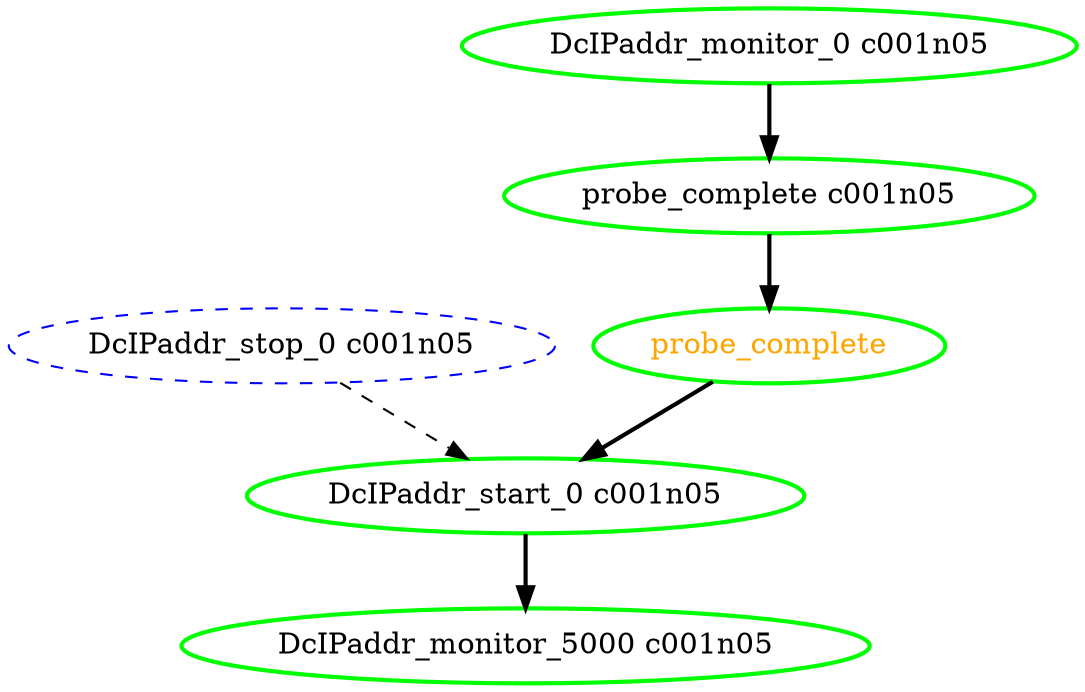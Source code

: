 digraph "g" {
	size = "30,30"
"probe_complete" [ style=bold color="green" fontcolor="orange" ]
"probe_complete c001n05" [ style=bold color="green" fontcolor="black" ]
"DcIPaddr_monitor_0 c001n05" [ style=bold color="green" fontcolor="black" ]
"DcIPaddr_stop_0 c001n05" [ style="dashed" color="blue" fontcolor="black" ]
"DcIPaddr_start_0 c001n05" [ style=bold color="green" fontcolor="black" ]
"DcIPaddr_monitor_5000 c001n05" [ style=bold color="green" fontcolor="black" ]
"probe_complete c001n05" -> "probe_complete" [ style = bold]
"DcIPaddr_monitor_0 c001n05" -> "probe_complete c001n05" [ style = bold]
"probe_complete" -> "DcIPaddr_start_0 c001n05" [ style = bold]
"DcIPaddr_stop_0 c001n05" -> "DcIPaddr_start_0 c001n05" [ style = dashed]
"DcIPaddr_start_0 c001n05" -> "DcIPaddr_monitor_5000 c001n05" [ style = bold]
}
